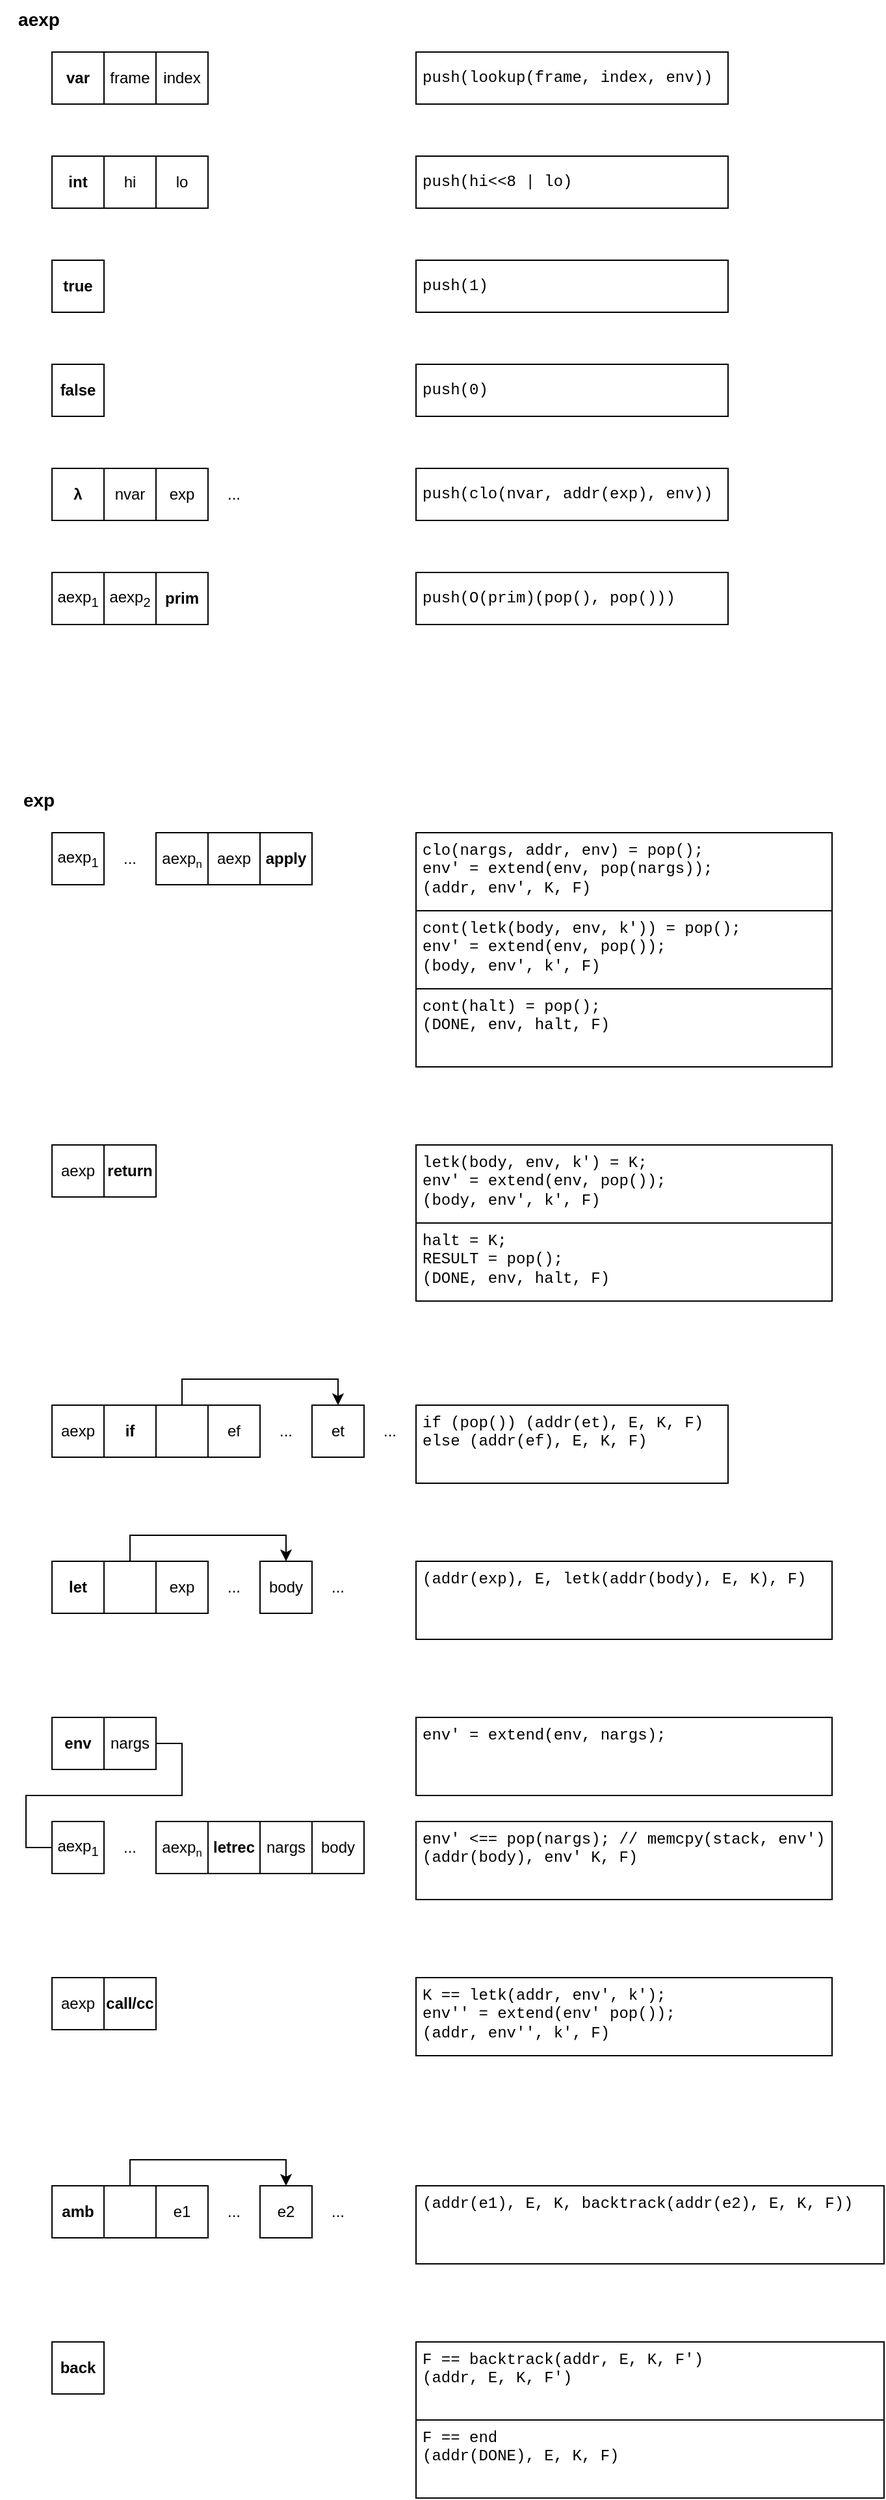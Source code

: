 <mxfile version="21.2.8" type="device">
  <diagram name="Page-1" id="w8cN-r3wGZXz7W5xho0f">
    <mxGraphModel dx="1958" dy="1695" grid="1" gridSize="10" guides="1" tooltips="1" connect="1" arrows="1" fold="1" page="0" pageScale="1" pageWidth="827" pageHeight="1169" math="0" shadow="0">
      <root>
        <mxCell id="0" />
        <mxCell id="1" parent="0" />
        <mxCell id="7hP3qgeIwIzLO_15ZlZ7-7" value="aexp" style="rounded=0;whiteSpace=wrap;html=1;" parent="1" vertex="1">
          <mxGeometry x="200" y="480" width="40" height="40" as="geometry" />
        </mxCell>
        <mxCell id="7hP3qgeIwIzLO_15ZlZ7-8" value="if" style="rounded=0;whiteSpace=wrap;html=1;fontStyle=1" parent="1" vertex="1">
          <mxGeometry x="240" y="680" width="40" height="40" as="geometry" />
        </mxCell>
        <mxCell id="7hP3qgeIwIzLO_15ZlZ7-82" style="edgeStyle=orthogonalEdgeStyle;rounded=0;orthogonalLoop=1;jettySize=auto;html=1;entryX=0.5;entryY=0;entryDx=0;entryDy=0;" parent="1" source="7hP3qgeIwIzLO_15ZlZ7-10" target="7hP3qgeIwIzLO_15ZlZ7-13" edge="1">
          <mxGeometry relative="1" as="geometry">
            <Array as="points">
              <mxPoint x="300" y="660" />
              <mxPoint x="420" y="660" />
            </Array>
          </mxGeometry>
        </mxCell>
        <mxCell id="7hP3qgeIwIzLO_15ZlZ7-10" value="" style="rounded=0;whiteSpace=wrap;html=1;" parent="1" vertex="1">
          <mxGeometry x="280" y="680" width="40" height="40" as="geometry" />
        </mxCell>
        <mxCell id="7hP3qgeIwIzLO_15ZlZ7-11" value="ef" style="rounded=0;whiteSpace=wrap;html=1;" parent="1" vertex="1">
          <mxGeometry x="320" y="680" width="40" height="40" as="geometry" />
        </mxCell>
        <mxCell id="7hP3qgeIwIzLO_15ZlZ7-12" value="..." style="text;html=1;strokeColor=none;fillColor=none;align=center;verticalAlign=middle;whiteSpace=wrap;rounded=0;" parent="1" vertex="1">
          <mxGeometry x="360" y="680" width="40" height="40" as="geometry" />
        </mxCell>
        <mxCell id="7hP3qgeIwIzLO_15ZlZ7-13" value="et" style="rounded=0;whiteSpace=wrap;html=1;" parent="1" vertex="1">
          <mxGeometry x="400" y="680" width="40" height="40" as="geometry" />
        </mxCell>
        <mxCell id="7hP3qgeIwIzLO_15ZlZ7-15" value="..." style="text;html=1;strokeColor=none;fillColor=none;align=center;verticalAlign=middle;whiteSpace=wrap;rounded=0;" parent="1" vertex="1">
          <mxGeometry x="440" y="680" width="40" height="40" as="geometry" />
        </mxCell>
        <mxCell id="7hP3qgeIwIzLO_15ZlZ7-16" value="let" style="rounded=0;whiteSpace=wrap;html=1;fontStyle=1" parent="1" vertex="1">
          <mxGeometry x="200" y="800" width="40" height="40" as="geometry" />
        </mxCell>
        <mxCell id="7hP3qgeIwIzLO_15ZlZ7-17" value="exp" style="rounded=0;whiteSpace=wrap;html=1;" parent="1" vertex="1">
          <mxGeometry x="280" y="800" width="40" height="40" as="geometry" />
        </mxCell>
        <mxCell id="7hP3qgeIwIzLO_15ZlZ7-18" value="body" style="rounded=0;whiteSpace=wrap;html=1;" parent="1" vertex="1">
          <mxGeometry x="360" y="800" width="40" height="40" as="geometry" />
        </mxCell>
        <mxCell id="7hP3qgeIwIzLO_15ZlZ7-25" value="call/cc" style="rounded=0;whiteSpace=wrap;html=1;fontStyle=1" parent="1" vertex="1">
          <mxGeometry x="240" y="1120" width="40" height="40" as="geometry" />
        </mxCell>
        <mxCell id="7hP3qgeIwIzLO_15ZlZ7-26" value="aexp" style="rounded=0;whiteSpace=wrap;html=1;" parent="1" vertex="1">
          <mxGeometry x="200" y="1120" width="40" height="40" as="geometry" />
        </mxCell>
        <mxCell id="7hP3qgeIwIzLO_15ZlZ7-27" value="amb" style="rounded=0;whiteSpace=wrap;html=1;fontStyle=1" parent="1" vertex="1">
          <mxGeometry x="200" y="1280" width="40" height="40" as="geometry" />
        </mxCell>
        <mxCell id="7hP3qgeIwIzLO_15ZlZ7-33" style="edgeStyle=orthogonalEdgeStyle;rounded=0;orthogonalLoop=1;jettySize=auto;html=1;entryX=0.5;entryY=0;entryDx=0;entryDy=0;" parent="1" source="7hP3qgeIwIzLO_15ZlZ7-28" target="7hP3qgeIwIzLO_15ZlZ7-31" edge="1">
          <mxGeometry relative="1" as="geometry">
            <Array as="points">
              <mxPoint x="260" y="1260" />
              <mxPoint x="380" y="1260" />
            </Array>
          </mxGeometry>
        </mxCell>
        <mxCell id="7hP3qgeIwIzLO_15ZlZ7-28" value="" style="rounded=0;whiteSpace=wrap;html=1;" parent="1" vertex="1">
          <mxGeometry x="240" y="1280" width="40" height="40" as="geometry" />
        </mxCell>
        <mxCell id="7hP3qgeIwIzLO_15ZlZ7-29" value="e1" style="rounded=0;whiteSpace=wrap;html=1;" parent="1" vertex="1">
          <mxGeometry x="280" y="1280" width="40" height="40" as="geometry" />
        </mxCell>
        <mxCell id="7hP3qgeIwIzLO_15ZlZ7-30" value="..." style="text;html=1;strokeColor=none;fillColor=none;align=center;verticalAlign=middle;whiteSpace=wrap;rounded=0;" parent="1" vertex="1">
          <mxGeometry x="320" y="1280" width="40" height="40" as="geometry" />
        </mxCell>
        <mxCell id="7hP3qgeIwIzLO_15ZlZ7-31" value="e2" style="rounded=0;whiteSpace=wrap;html=1;" parent="1" vertex="1">
          <mxGeometry x="360" y="1280" width="40" height="40" as="geometry" />
        </mxCell>
        <mxCell id="7hP3qgeIwIzLO_15ZlZ7-32" value="..." style="text;html=1;strokeColor=none;fillColor=none;align=center;verticalAlign=middle;whiteSpace=wrap;rounded=0;" parent="1" vertex="1">
          <mxGeometry x="400" y="1280" width="40" height="40" as="geometry" />
        </mxCell>
        <mxCell id="7hP3qgeIwIzLO_15ZlZ7-34" value="back" style="rounded=0;whiteSpace=wrap;html=1;fontStyle=1" parent="1" vertex="1">
          <mxGeometry x="200" y="1400" width="40" height="40" as="geometry" />
        </mxCell>
        <mxCell id="7hP3qgeIwIzLO_15ZlZ7-35" value="var" style="rounded=0;whiteSpace=wrap;html=1;fontStyle=1" parent="1" vertex="1">
          <mxGeometry x="200" y="-360" width="40" height="40" as="geometry" />
        </mxCell>
        <mxCell id="7hP3qgeIwIzLO_15ZlZ7-36" value="int" style="rounded=0;whiteSpace=wrap;html=1;fontStyle=1" parent="1" vertex="1">
          <mxGeometry x="200" y="-280" width="40" height="40" as="geometry" />
        </mxCell>
        <mxCell id="7hP3qgeIwIzLO_15ZlZ7-37" value="true" style="rounded=0;whiteSpace=wrap;html=1;fontStyle=1" parent="1" vertex="1">
          <mxGeometry x="200" y="-200" width="40" height="40" as="geometry" />
        </mxCell>
        <mxCell id="7hP3qgeIwIzLO_15ZlZ7-38" value="false" style="rounded=0;whiteSpace=wrap;html=1;fontStyle=1" parent="1" vertex="1">
          <mxGeometry x="200" y="-120" width="40" height="40" as="geometry" />
        </mxCell>
        <mxCell id="7hP3qgeIwIzLO_15ZlZ7-39" value="λ" style="rounded=0;whiteSpace=wrap;html=1;fontStyle=1" parent="1" vertex="1">
          <mxGeometry x="200" y="-40" width="40" height="40" as="geometry" />
        </mxCell>
        <mxCell id="7hP3qgeIwIzLO_15ZlZ7-40" value="nvar" style="rounded=0;whiteSpace=wrap;html=1;" parent="1" vertex="1">
          <mxGeometry x="240" y="-40" width="40" height="40" as="geometry" />
        </mxCell>
        <mxCell id="7hP3qgeIwIzLO_15ZlZ7-41" value="exp" style="rounded=0;whiteSpace=wrap;html=1;" parent="1" vertex="1">
          <mxGeometry x="280" y="-40" width="40" height="40" as="geometry" />
        </mxCell>
        <mxCell id="7hP3qgeIwIzLO_15ZlZ7-42" value="prim" style="rounded=0;whiteSpace=wrap;html=1;fontStyle=1" parent="1" vertex="1">
          <mxGeometry x="280" y="40" width="40" height="40" as="geometry" />
        </mxCell>
        <mxCell id="7hP3qgeIwIzLO_15ZlZ7-44" value="aexp&lt;sub&gt;1&lt;/sub&gt;" style="rounded=0;whiteSpace=wrap;html=1;" parent="1" vertex="1">
          <mxGeometry x="200" y="40" width="40" height="40" as="geometry" />
        </mxCell>
        <mxCell id="7hP3qgeIwIzLO_15ZlZ7-45" value="aexp&lt;sub&gt;2&lt;/sub&gt;" style="rounded=0;whiteSpace=wrap;html=1;" parent="1" vertex="1">
          <mxGeometry x="240" y="40" width="40" height="40" as="geometry" />
        </mxCell>
        <mxCell id="7hP3qgeIwIzLO_15ZlZ7-46" value="..." style="text;html=1;strokeColor=none;fillColor=none;align=center;verticalAlign=middle;whiteSpace=wrap;rounded=0;" parent="1" vertex="1">
          <mxGeometry x="320" y="-40" width="40" height="40" as="geometry" />
        </mxCell>
        <mxCell id="7hP3qgeIwIzLO_15ZlZ7-48" value="aexp" style="text;html=1;strokeColor=none;fillColor=none;align=center;verticalAlign=middle;whiteSpace=wrap;rounded=0;fontStyle=1;fontSize=14;" parent="1" vertex="1">
          <mxGeometry x="160" y="-400" width="60" height="30" as="geometry" />
        </mxCell>
        <mxCell id="7hP3qgeIwIzLO_15ZlZ7-49" value="exp" style="text;html=1;strokeColor=none;fillColor=none;align=center;verticalAlign=middle;whiteSpace=wrap;rounded=0;fontStyle=1;fontSize=14;" parent="1" vertex="1">
          <mxGeometry x="160" y="200" width="60" height="30" as="geometry" />
        </mxCell>
        <mxCell id="7hP3qgeIwIzLO_15ZlZ7-50" value="frame" style="rounded=0;whiteSpace=wrap;html=1;" parent="1" vertex="1">
          <mxGeometry x="240" y="-360" width="40" height="40" as="geometry" />
        </mxCell>
        <mxCell id="7hP3qgeIwIzLO_15ZlZ7-51" value="index" style="rounded=0;whiteSpace=wrap;html=1;" parent="1" vertex="1">
          <mxGeometry x="280" y="-360" width="40" height="40" as="geometry" />
        </mxCell>
        <mxCell id="7hP3qgeIwIzLO_15ZlZ7-52" value="hi" style="rounded=0;whiteSpace=wrap;html=1;" parent="1" vertex="1">
          <mxGeometry x="240" y="-280" width="40" height="40" as="geometry" />
        </mxCell>
        <mxCell id="7hP3qgeIwIzLO_15ZlZ7-53" value="lo" style="rounded=0;whiteSpace=wrap;html=1;" parent="1" vertex="1">
          <mxGeometry x="280" y="-280" width="40" height="40" as="geometry" />
        </mxCell>
        <mxCell id="7hP3qgeIwIzLO_15ZlZ7-9" value="aexp" style="rounded=0;whiteSpace=wrap;html=1;" parent="1" vertex="1">
          <mxGeometry x="200" y="680" width="40" height="40" as="geometry" />
        </mxCell>
        <mxCell id="7hP3qgeIwIzLO_15ZlZ7-62" style="edgeStyle=orthogonalEdgeStyle;rounded=0;orthogonalLoop=1;jettySize=auto;html=1;entryX=0.5;entryY=0;entryDx=0;entryDy=0;" parent="1" source="7hP3qgeIwIzLO_15ZlZ7-61" target="7hP3qgeIwIzLO_15ZlZ7-18" edge="1">
          <mxGeometry relative="1" as="geometry">
            <Array as="points">
              <mxPoint x="260" y="780" />
              <mxPoint x="380" y="780" />
            </Array>
          </mxGeometry>
        </mxCell>
        <mxCell id="7hP3qgeIwIzLO_15ZlZ7-61" value="" style="rounded=0;whiteSpace=wrap;html=1;" parent="1" vertex="1">
          <mxGeometry x="240" y="800" width="40" height="40" as="geometry" />
        </mxCell>
        <mxCell id="7hP3qgeIwIzLO_15ZlZ7-66" value="push(lookup(frame, index, env))" style="rounded=0;whiteSpace=wrap;html=1;fontFamily=Courier New;align=left;spacingLeft=3;" parent="1" vertex="1">
          <mxGeometry x="480" y="-360" width="240" height="40" as="geometry" />
        </mxCell>
        <mxCell id="7hP3qgeIwIzLO_15ZlZ7-67" value="push(hi&amp;lt;&amp;lt;8 | lo)" style="rounded=0;whiteSpace=wrap;html=1;fontFamily=Courier New;align=left;spacingLeft=3;" parent="1" vertex="1">
          <mxGeometry x="480" y="-280" width="240" height="40" as="geometry" />
        </mxCell>
        <mxCell id="7hP3qgeIwIzLO_15ZlZ7-68" value="push(1)" style="rounded=0;whiteSpace=wrap;html=1;fontFamily=Courier New;align=left;spacingLeft=3;" parent="1" vertex="1">
          <mxGeometry x="480" y="-200" width="240" height="40" as="geometry" />
        </mxCell>
        <mxCell id="7hP3qgeIwIzLO_15ZlZ7-69" value="push(0)" style="rounded=0;whiteSpace=wrap;html=1;fontFamily=Courier New;align=left;spacingLeft=3;" parent="1" vertex="1">
          <mxGeometry x="480" y="-120" width="240" height="40" as="geometry" />
        </mxCell>
        <mxCell id="7hP3qgeIwIzLO_15ZlZ7-70" value="push(clo(nvar, addr(exp), env))" style="rounded=0;whiteSpace=wrap;html=1;fontFamily=Courier New;align=left;spacingLeft=3;" parent="1" vertex="1">
          <mxGeometry x="480" y="-40" width="240" height="40" as="geometry" />
        </mxCell>
        <mxCell id="7hP3qgeIwIzLO_15ZlZ7-71" value="push(O(prim)(pop(), pop()))" style="rounded=0;whiteSpace=wrap;html=1;fontFamily=Courier New;align=left;spacingLeft=3;" parent="1" vertex="1">
          <mxGeometry x="480" y="40" width="240" height="40" as="geometry" />
        </mxCell>
        <mxCell id="7hP3qgeIwIzLO_15ZlZ7-72" value="aexp&lt;span style=&quot;font-size: 10px;&quot;&gt;&lt;sub&gt;n&lt;/sub&gt;&lt;/span&gt;" style="rounded=0;whiteSpace=wrap;html=1;" parent="1" vertex="1">
          <mxGeometry x="280" y="240" width="40" height="40" as="geometry" />
        </mxCell>
        <mxCell id="7hP3qgeIwIzLO_15ZlZ7-74" value="..." style="text;html=1;strokeColor=none;fillColor=none;align=center;verticalAlign=middle;whiteSpace=wrap;rounded=0;" parent="1" vertex="1">
          <mxGeometry x="240" y="240" width="40" height="40" as="geometry" />
        </mxCell>
        <mxCell id="7hP3qgeIwIzLO_15ZlZ7-75" value="aexp&lt;sub&gt;1&lt;/sub&gt;" style="rounded=0;whiteSpace=wrap;html=1;" parent="1" vertex="1">
          <mxGeometry x="200" y="240" width="40" height="40" as="geometry" />
        </mxCell>
        <mxCell id="7hP3qgeIwIzLO_15ZlZ7-76" value="apply" style="rounded=0;whiteSpace=wrap;html=1;fontStyle=1" parent="1" vertex="1">
          <mxGeometry x="360" y="240" width="40" height="40" as="geometry" />
        </mxCell>
        <mxCell id="7hP3qgeIwIzLO_15ZlZ7-77" value="aexp" style="rounded=0;whiteSpace=wrap;html=1;" parent="1" vertex="1">
          <mxGeometry x="320" y="240" width="40" height="40" as="geometry" />
        </mxCell>
        <mxCell id="7hP3qgeIwIzLO_15ZlZ7-78" value="clo(nargs, addr, env) = pop();&lt;br&gt;env&#39; = extend(env, pop(nargs));&lt;br&gt;(addr, env&#39;, K, F)" style="rounded=0;whiteSpace=wrap;html=1;fontFamily=Courier New;align=left;spacingLeft=3;verticalAlign=top;" parent="1" vertex="1">
          <mxGeometry x="480" y="240" width="320" height="60" as="geometry" />
        </mxCell>
        <mxCell id="7hP3qgeIwIzLO_15ZlZ7-79" value="return" style="rounded=0;whiteSpace=wrap;html=1;fontStyle=1" parent="1" vertex="1">
          <mxGeometry x="240" y="480" width="40" height="40" as="geometry" />
        </mxCell>
        <mxCell id="7hP3qgeIwIzLO_15ZlZ7-80" value="cont(letk(body, env, k&#39;)) = pop();&lt;br&gt;env&#39; = extend(env, pop());&lt;br&gt;(body, env&#39;, k&#39;, F)" style="rounded=0;whiteSpace=wrap;html=1;fontFamily=Courier New;align=left;spacingLeft=3;verticalAlign=top;" parent="1" vertex="1">
          <mxGeometry x="480" y="300" width="320" height="60" as="geometry" />
        </mxCell>
        <mxCell id="7hP3qgeIwIzLO_15ZlZ7-83" value="if (pop()) (addr(et), E, K, F)&lt;br&gt;else (addr(ef), E, K, F)" style="rounded=0;whiteSpace=wrap;html=1;fontFamily=Courier New;align=left;spacingLeft=3;verticalAlign=top;" parent="1" vertex="1">
          <mxGeometry x="480" y="680" width="240" height="60" as="geometry" />
        </mxCell>
        <mxCell id="7hP3qgeIwIzLO_15ZlZ7-84" value="..." style="text;html=1;strokeColor=none;fillColor=none;align=center;verticalAlign=middle;whiteSpace=wrap;rounded=0;" parent="1" vertex="1">
          <mxGeometry x="320" y="800" width="40" height="40" as="geometry" />
        </mxCell>
        <mxCell id="7hP3qgeIwIzLO_15ZlZ7-85" value="..." style="text;html=1;strokeColor=none;fillColor=none;align=center;verticalAlign=middle;whiteSpace=wrap;rounded=0;" parent="1" vertex="1">
          <mxGeometry x="400" y="800" width="40" height="40" as="geometry" />
        </mxCell>
        <mxCell id="7hP3qgeIwIzLO_15ZlZ7-86" value="(addr(exp), E, letk(addr(body), E, K), F)" style="rounded=0;whiteSpace=wrap;html=1;fontFamily=Courier New;align=left;spacingLeft=3;verticalAlign=top;" parent="1" vertex="1">
          <mxGeometry x="480" y="800" width="320" height="60" as="geometry" />
        </mxCell>
        <mxCell id="10SUo7ZiS3TdZH6GMaKD-1" value="cont(halt) = pop();&lt;br&gt;(DONE, env, halt, F)" style="rounded=0;whiteSpace=wrap;html=1;fontFamily=Courier New;align=left;spacingLeft=3;verticalAlign=top;" vertex="1" parent="1">
          <mxGeometry x="480" y="360" width="320" height="60" as="geometry" />
        </mxCell>
        <mxCell id="10SUo7ZiS3TdZH6GMaKD-2" value="letk(body, env, k&#39;) = K;&lt;br&gt;env&#39; = extend(env, pop());&lt;br&gt;(body, env&#39;, k&#39;, F)" style="rounded=0;whiteSpace=wrap;html=1;fontFamily=Courier New;align=left;spacingLeft=3;verticalAlign=top;" vertex="1" parent="1">
          <mxGeometry x="480" y="480" width="320" height="60" as="geometry" />
        </mxCell>
        <mxCell id="10SUo7ZiS3TdZH6GMaKD-3" value="halt = K;&lt;br&gt;RESULT = pop();&lt;br&gt;(DONE, env, halt, F)" style="rounded=0;whiteSpace=wrap;html=1;fontFamily=Courier New;align=left;spacingLeft=3;verticalAlign=top;" vertex="1" parent="1">
          <mxGeometry x="480" y="540" width="320" height="60" as="geometry" />
        </mxCell>
        <mxCell id="10SUo7ZiS3TdZH6GMaKD-4" value="aexp&lt;sub&gt;1&lt;/sub&gt;" style="rounded=0;whiteSpace=wrap;html=1;" vertex="1" parent="1">
          <mxGeometry x="200" y="1000" width="40" height="40" as="geometry" />
        </mxCell>
        <mxCell id="10SUo7ZiS3TdZH6GMaKD-5" value="..." style="text;html=1;strokeColor=none;fillColor=none;align=center;verticalAlign=middle;whiteSpace=wrap;rounded=0;" vertex="1" parent="1">
          <mxGeometry x="240" y="1000" width="40" height="40" as="geometry" />
        </mxCell>
        <mxCell id="10SUo7ZiS3TdZH6GMaKD-6" value="aexp&lt;span style=&quot;font-size: 10px;&quot;&gt;&lt;sub&gt;n&lt;/sub&gt;&lt;/span&gt;" style="rounded=0;whiteSpace=wrap;html=1;" vertex="1" parent="1">
          <mxGeometry x="280" y="1000" width="40" height="40" as="geometry" />
        </mxCell>
        <mxCell id="10SUo7ZiS3TdZH6GMaKD-7" value="nargs" style="rounded=0;whiteSpace=wrap;html=1;" vertex="1" parent="1">
          <mxGeometry x="360" y="1000" width="40" height="40" as="geometry" />
        </mxCell>
        <mxCell id="10SUo7ZiS3TdZH6GMaKD-8" value="letrec" style="rounded=0;whiteSpace=wrap;html=1;fontStyle=1" vertex="1" parent="1">
          <mxGeometry x="320" y="1000" width="40" height="40" as="geometry" />
        </mxCell>
        <mxCell id="10SUo7ZiS3TdZH6GMaKD-9" value="env&#39; &amp;lt;== pop(nargs); // memcpy(stack, env&#39;)&lt;br&gt;(addr(body), env&#39; K, F)" style="rounded=0;whiteSpace=wrap;html=1;fontFamily=Courier New;align=left;spacingLeft=3;verticalAlign=top;" vertex="1" parent="1">
          <mxGeometry x="480" y="1000" width="320" height="60" as="geometry" />
        </mxCell>
        <mxCell id="10SUo7ZiS3TdZH6GMaKD-11" style="edgeStyle=orthogonalEdgeStyle;rounded=0;orthogonalLoop=1;jettySize=auto;html=1;entryX=0;entryY=0.5;entryDx=0;entryDy=0;endArrow=none;endFill=0;exitX=1;exitY=0.5;exitDx=0;exitDy=0;" edge="1" parent="1" source="10SUo7ZiS3TdZH6GMaKD-13" target="10SUo7ZiS3TdZH6GMaKD-4">
          <mxGeometry relative="1" as="geometry" />
        </mxCell>
        <mxCell id="10SUo7ZiS3TdZH6GMaKD-10" value="env" style="rounded=0;whiteSpace=wrap;html=1;fontStyle=1" vertex="1" parent="1">
          <mxGeometry x="200" y="920" width="40" height="40" as="geometry" />
        </mxCell>
        <mxCell id="10SUo7ZiS3TdZH6GMaKD-12" value="env&#39; = extend(env, nargs);" style="rounded=0;whiteSpace=wrap;html=1;fontFamily=Courier New;align=left;spacingLeft=3;verticalAlign=top;" vertex="1" parent="1">
          <mxGeometry x="480" y="920" width="320" height="60" as="geometry" />
        </mxCell>
        <mxCell id="10SUo7ZiS3TdZH6GMaKD-13" value="nargs" style="rounded=0;whiteSpace=wrap;html=1;" vertex="1" parent="1">
          <mxGeometry x="240" y="920" width="40" height="40" as="geometry" />
        </mxCell>
        <mxCell id="10SUo7ZiS3TdZH6GMaKD-14" value="body" style="rounded=0;whiteSpace=wrap;html=1;" vertex="1" parent="1">
          <mxGeometry x="400" y="1000" width="40" height="40" as="geometry" />
        </mxCell>
        <mxCell id="10SUo7ZiS3TdZH6GMaKD-15" value="K == letk(addr, env&#39;, k&#39;);&lt;br&gt;env&#39;&#39; = extend(env&#39; pop());&lt;br&gt;(addr, env&#39;&#39;, k&#39;, F)" style="rounded=0;whiteSpace=wrap;html=1;fontFamily=Courier New;align=left;spacingLeft=3;verticalAlign=top;" vertex="1" parent="1">
          <mxGeometry x="480" y="1120" width="320" height="60" as="geometry" />
        </mxCell>
        <mxCell id="10SUo7ZiS3TdZH6GMaKD-16" value="(addr(e1), E, K, backtrack(addr(e2), E, K, F))" style="rounded=0;whiteSpace=wrap;html=1;fontFamily=Courier New;align=left;spacingLeft=3;verticalAlign=top;" vertex="1" parent="1">
          <mxGeometry x="480" y="1280" width="360" height="60" as="geometry" />
        </mxCell>
        <mxCell id="10SUo7ZiS3TdZH6GMaKD-17" value="F == backtrack(addr, E, K, F&#39;)&lt;br&gt;(addr, E, K, F&#39;)" style="rounded=0;whiteSpace=wrap;html=1;fontFamily=Courier New;align=left;spacingLeft=3;verticalAlign=top;" vertex="1" parent="1">
          <mxGeometry x="480" y="1400" width="360" height="60" as="geometry" />
        </mxCell>
        <mxCell id="10SUo7ZiS3TdZH6GMaKD-18" value="F == end&lt;br&gt;(addr(DONE), E, K, F)" style="rounded=0;whiteSpace=wrap;html=1;fontFamily=Courier New;align=left;spacingLeft=3;verticalAlign=top;" vertex="1" parent="1">
          <mxGeometry x="480" y="1460" width="360" height="60" as="geometry" />
        </mxCell>
      </root>
    </mxGraphModel>
  </diagram>
</mxfile>
